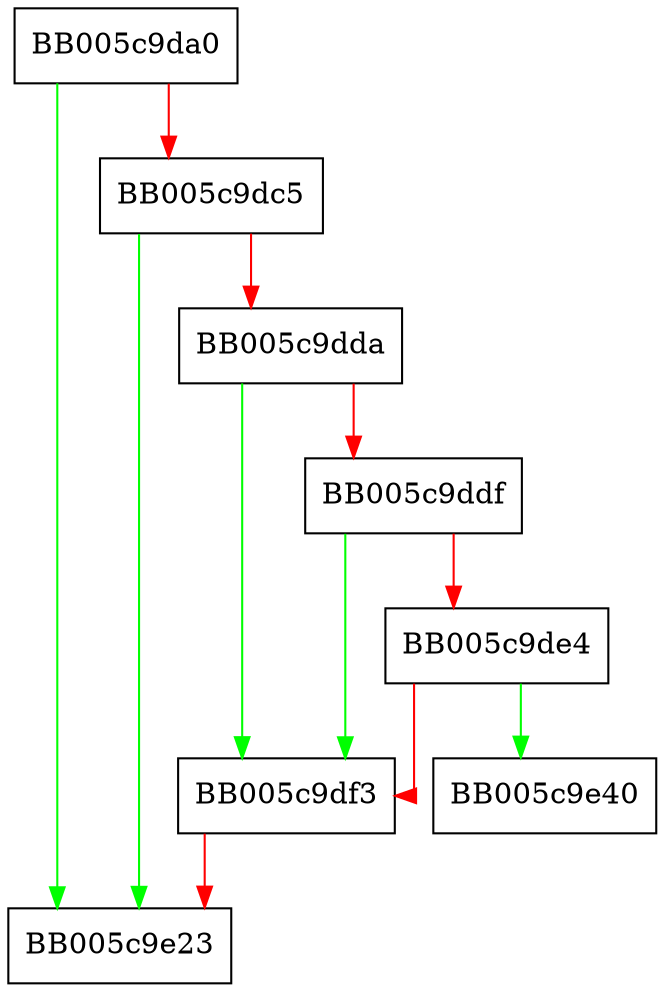 digraph evp_keymgmt_util_fromdata {
  node [shape="box"];
  graph [splines=ortho];
  BB005c9da0 -> BB005c9e23 [color="green"];
  BB005c9da0 -> BB005c9dc5 [color="red"];
  BB005c9dc5 -> BB005c9e23 [color="green"];
  BB005c9dc5 -> BB005c9dda [color="red"];
  BB005c9dda -> BB005c9df3 [color="green"];
  BB005c9dda -> BB005c9ddf [color="red"];
  BB005c9ddf -> BB005c9df3 [color="green"];
  BB005c9ddf -> BB005c9de4 [color="red"];
  BB005c9de4 -> BB005c9e40 [color="green"];
  BB005c9de4 -> BB005c9df3 [color="red"];
  BB005c9df3 -> BB005c9e23 [color="red"];
}